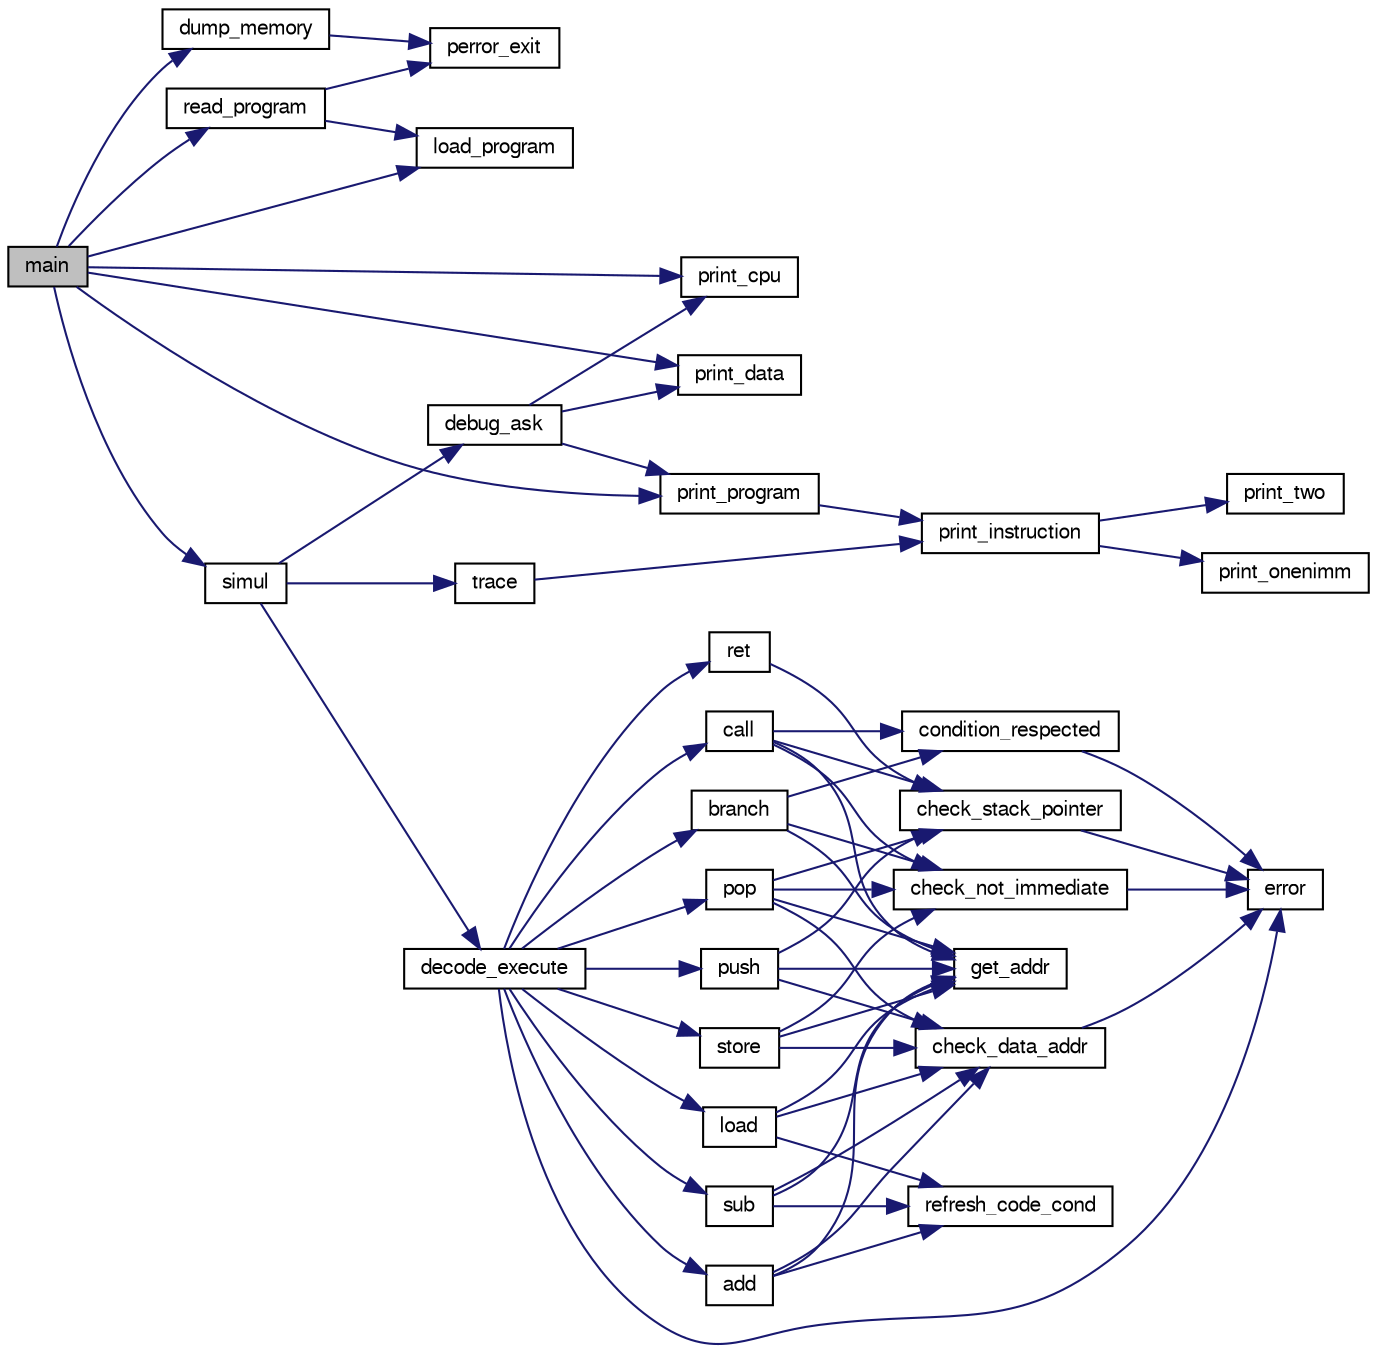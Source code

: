 digraph "main"
{
  edge [fontname="FreeSans",fontsize="10",labelfontname="FreeSans",labelfontsize="10"];
  node [fontname="FreeSans",fontsize="10",shape=record];
  rankdir="LR";
  Node1 [label="main",height=0.2,width=0.4,color="black", fillcolor="grey75", style="filled" fontcolor="black"];
  Node1 -> Node2 [color="midnightblue",fontsize="10",style="solid",fontname="FreeSans"];
  Node2 [label="dump_memory",height=0.2,width=0.4,color="black", fillcolor="white", style="filled",URL="$machine_8c.html#aa69650bbdba0125402a22c4451755412",tooltip="Affichage du programme et des données. "];
  Node2 -> Node3 [color="midnightblue",fontsize="10",style="solid",fontname="FreeSans"];
  Node3 [label="perror_exit",height=0.2,width=0.4,color="black", fillcolor="white", style="filled",URL="$machine_8c.html#a9e879c83d933651998a5fa76b18c753c",tooltip="Affichage d&#39;une erreur posix et sortie du programme. "];
  Node1 -> Node4 [color="midnightblue",fontsize="10",style="solid",fontname="FreeSans"];
  Node4 [label="load_program",height=0.2,width=0.4,color="black", fillcolor="white", style="filled",URL="$machine_8c.html#a9ac26e6f927cf2956823b4f9588d44df",tooltip="Chargement d&#39;un programme. "];
  Node1 -> Node5 [color="midnightblue",fontsize="10",style="solid",fontname="FreeSans"];
  Node5 [label="print_cpu",height=0.2,width=0.4,color="black", fillcolor="white", style="filled",URL="$machine_8c.html#a87cfff30238b966cfc3c0c416d7076e9",tooltip="Affichage des registres du CPU. "];
  Node1 -> Node6 [color="midnightblue",fontsize="10",style="solid",fontname="FreeSans"];
  Node6 [label="print_data",height=0.2,width=0.4,color="black", fillcolor="white", style="filled",URL="$machine_8c.html#a549be6eaf631d871e9357513c748640d",tooltip="Affichage des données du programme. "];
  Node1 -> Node7 [color="midnightblue",fontsize="10",style="solid",fontname="FreeSans"];
  Node7 [label="print_program",height=0.2,width=0.4,color="black", fillcolor="white", style="filled",URL="$machine_8c.html#aba3ce4987ef379073d9d3f31debf89e7",tooltip="Affichage des instructions du programme. "];
  Node7 -> Node8 [color="midnightblue",fontsize="10",style="solid",fontname="FreeSans"];
  Node8 [label="print_instruction",height=0.2,width=0.4,color="black", fillcolor="white", style="filled",URL="$instruction_8c.html#a437080d5e8c504588a47d0dba468492f",tooltip="Impression d&#39;une instruction sous forme lisible (désassemblage) "];
  Node8 -> Node9 [color="midnightblue",fontsize="10",style="solid",fontname="FreeSans"];
  Node9 [label="print_onenimm",height=0.2,width=0.4,color="black", fillcolor="white", style="filled",URL="$instruction_8c.html#a565009e44447ebfc415033b22cd1c686",tooltip="Impression d&#39;une instruction avec 1 arguments. "];
  Node8 -> Node10 [color="midnightblue",fontsize="10",style="solid",fontname="FreeSans"];
  Node10 [label="print_two",height=0.2,width=0.4,color="black", fillcolor="white", style="filled",URL="$instruction_8c.html#ac6005445c4b237f95e9380172baa4dde",tooltip="Impression d&#39;une instruction avec 2 arguments. "];
  Node1 -> Node11 [color="midnightblue",fontsize="10",style="solid",fontname="FreeSans"];
  Node11 [label="read_program",height=0.2,width=0.4,color="black", fillcolor="white", style="filled",URL="$machine_8c.html#ac59b88844961c2479108151e24dd555a",tooltip="Lecture d&#39;un programme depuis un fichier binaire. "];
  Node11 -> Node4 [color="midnightblue",fontsize="10",style="solid",fontname="FreeSans"];
  Node11 -> Node3 [color="midnightblue",fontsize="10",style="solid",fontname="FreeSans"];
  Node1 -> Node12 [color="midnightblue",fontsize="10",style="solid",fontname="FreeSans"];
  Node12 [label="simul",height=0.2,width=0.4,color="black", fillcolor="white", style="filled",URL="$machine_8c.html#ad0bfa0ce7434b963eea888d7b847ac3b",tooltip="Simulation. "];
  Node12 -> Node13 [color="midnightblue",fontsize="10",style="solid",fontname="FreeSans"];
  Node13 [label="debug_ask",height=0.2,width=0.4,color="black", fillcolor="white", style="filled",URL="$debug_8c.html#a3a88fdc680b7a1ae8c4c7c8ddee730ab",tooltip="Dialogue de mise au point interactive pour l&#39;instruction courante. "];
  Node13 -> Node5 [color="midnightblue",fontsize="10",style="solid",fontname="FreeSans"];
  Node13 -> Node6 [color="midnightblue",fontsize="10",style="solid",fontname="FreeSans"];
  Node13 -> Node7 [color="midnightblue",fontsize="10",style="solid",fontname="FreeSans"];
  Node12 -> Node14 [color="midnightblue",fontsize="10",style="solid",fontname="FreeSans"];
  Node14 [label="decode_execute",height=0.2,width=0.4,color="black", fillcolor="white", style="filled",URL="$exec_8c.html#a41471ced34d27777447c2609173af7de",tooltip="Décodage et exécution d&#39;une instruction. "];
  Node14 -> Node15 [color="midnightblue",fontsize="10",style="solid",fontname="FreeSans"];
  Node15 [label="add",height=0.2,width=0.4,color="black", fillcolor="white", style="filled",URL="$exec_8c.html#a7ee7713b6e85c2188ab02f2915de93f8",tooltip="Décodage et éxecution de l&#39;instruction ADD. "];
  Node15 -> Node16 [color="midnightblue",fontsize="10",style="solid",fontname="FreeSans"];
  Node16 [label="check_data_addr",height=0.2,width=0.4,color="black", fillcolor="white", style="filled",URL="$exec_8c.html#a1b19957c8ac7dd391d06624309eb18be",tooltip="Vérifie qu&#39;on n&#39;a pas d&#39;erreur de segmentation dans la pile de donnée. "];
  Node16 -> Node17 [color="midnightblue",fontsize="10",style="solid",fontname="FreeSans"];
  Node17 [label="error",height=0.2,width=0.4,color="black", fillcolor="white", style="filled",URL="$error_8c.html#a531bb138b38aef758b45a442aa53938a",tooltip="Affichage d&#39;une erreur et fin du simulateur. "];
  Node15 -> Node18 [color="midnightblue",fontsize="10",style="solid",fontname="FreeSans"];
  Node18 [label="get_addr",height=0.2,width=0.4,color="black", fillcolor="white", style="filled",URL="$exec_8c.html#a9369d8b1809f362e5673d5a88ea53383"];
  Node15 -> Node19 [color="midnightblue",fontsize="10",style="solid",fontname="FreeSans"];
  Node19 [label="refresh_code_cond",height=0.2,width=0.4,color="black", fillcolor="white", style="filled",URL="$exec_8c.html#a7256733a37515438999c273c98b7ad3a",tooltip="Met à jour le code condition selon la valeur de registre. "];
  Node14 -> Node20 [color="midnightblue",fontsize="10",style="solid",fontname="FreeSans"];
  Node20 [label="branch",height=0.2,width=0.4,color="black", fillcolor="white", style="filled",URL="$exec_8c.html#a16b312c92b0fbfd48a29322bb499b737",tooltip="Décodage et éxecution de l&#39;instruction BRANCH. "];
  Node20 -> Node21 [color="midnightblue",fontsize="10",style="solid",fontname="FreeSans"];
  Node21 [label="check_not_immediate",height=0.2,width=0.4,color="black", fillcolor="white", style="filled",URL="$exec_8c.html#a904e57fd35e1c714a08ec8e84b3b6bf7",tooltip="Contrôle que l&#39;instruction n&#39;est pas immédiate. "];
  Node21 -> Node17 [color="midnightblue",fontsize="10",style="solid",fontname="FreeSans"];
  Node20 -> Node22 [color="midnightblue",fontsize="10",style="solid",fontname="FreeSans"];
  Node22 [label="condition_respected",height=0.2,width=0.4,color="black", fillcolor="white", style="filled",URL="$exec_8c.html#a0b06e1f7d6189551ede2f91fad495577",tooltip="Contrôle si la condition de branchement C est respectée. "];
  Node22 -> Node17 [color="midnightblue",fontsize="10",style="solid",fontname="FreeSans"];
  Node20 -> Node18 [color="midnightblue",fontsize="10",style="solid",fontname="FreeSans"];
  Node14 -> Node23 [color="midnightblue",fontsize="10",style="solid",fontname="FreeSans"];
  Node23 [label="call",height=0.2,width=0.4,color="black", fillcolor="white", style="filled",URL="$exec_8c.html#ae92e2b60b587827a53e9eeda2d1ce875",tooltip="Décodage et éxecution de l&#39;instruction CALL. "];
  Node23 -> Node21 [color="midnightblue",fontsize="10",style="solid",fontname="FreeSans"];
  Node23 -> Node24 [color="midnightblue",fontsize="10",style="solid",fontname="FreeSans"];
  Node24 [label="check_stack_pointer",height=0.2,width=0.4,color="black", fillcolor="white", style="filled",URL="$exec_8c.html#aeefa09ce301537e7637b9a9c24a5febd",tooltip="Contrôle que le sommet de pile est valide. "];
  Node24 -> Node17 [color="midnightblue",fontsize="10",style="solid",fontname="FreeSans"];
  Node23 -> Node22 [color="midnightblue",fontsize="10",style="solid",fontname="FreeSans"];
  Node23 -> Node18 [color="midnightblue",fontsize="10",style="solid",fontname="FreeSans"];
  Node14 -> Node17 [color="midnightblue",fontsize="10",style="solid",fontname="FreeSans"];
  Node14 -> Node25 [color="midnightblue",fontsize="10",style="solid",fontname="FreeSans"];
  Node25 [label="load",height=0.2,width=0.4,color="black", fillcolor="white", style="filled",URL="$exec_8c.html#a3ffc341e4de6e5d18c2aaa75bb1d1bd4",tooltip="Ensemble des instructions avec opérations. "];
  Node25 -> Node16 [color="midnightblue",fontsize="10",style="solid",fontname="FreeSans"];
  Node25 -> Node18 [color="midnightblue",fontsize="10",style="solid",fontname="FreeSans"];
  Node25 -> Node19 [color="midnightblue",fontsize="10",style="solid",fontname="FreeSans"];
  Node14 -> Node26 [color="midnightblue",fontsize="10",style="solid",fontname="FreeSans"];
  Node26 [label="pop",height=0.2,width=0.4,color="black", fillcolor="white", style="filled",URL="$exec_8c.html#aee15e6caec7d046384f6c7832fd5f8b1",tooltip="Décodage et éxecution de l&#39;instruction POP. "];
  Node26 -> Node16 [color="midnightblue",fontsize="10",style="solid",fontname="FreeSans"];
  Node26 -> Node21 [color="midnightblue",fontsize="10",style="solid",fontname="FreeSans"];
  Node26 -> Node24 [color="midnightblue",fontsize="10",style="solid",fontname="FreeSans"];
  Node26 -> Node18 [color="midnightblue",fontsize="10",style="solid",fontname="FreeSans"];
  Node14 -> Node27 [color="midnightblue",fontsize="10",style="solid",fontname="FreeSans"];
  Node27 [label="push",height=0.2,width=0.4,color="black", fillcolor="white", style="filled",URL="$exec_8c.html#a8ffee845fd1b2304ae12874ab95b13a3",tooltip="Décodage et éxecution de l&#39;instruction PUSH. "];
  Node27 -> Node16 [color="midnightblue",fontsize="10",style="solid",fontname="FreeSans"];
  Node27 -> Node24 [color="midnightblue",fontsize="10",style="solid",fontname="FreeSans"];
  Node27 -> Node18 [color="midnightblue",fontsize="10",style="solid",fontname="FreeSans"];
  Node14 -> Node28 [color="midnightblue",fontsize="10",style="solid",fontname="FreeSans"];
  Node28 [label="ret",height=0.2,width=0.4,color="black", fillcolor="white", style="filled",URL="$exec_8c.html#acfdb4470feb4f92a231c3314185c9f4a",tooltip="Décodage et éxecution de l&#39;instruction RET. "];
  Node28 -> Node24 [color="midnightblue",fontsize="10",style="solid",fontname="FreeSans"];
  Node14 -> Node29 [color="midnightblue",fontsize="10",style="solid",fontname="FreeSans"];
  Node29 [label="store",height=0.2,width=0.4,color="black", fillcolor="white", style="filled",URL="$exec_8c.html#a4f4f15617a93854e66e215b1b5976385",tooltip="Décodage et éxecution de l&#39;instruction STORE. "];
  Node29 -> Node16 [color="midnightblue",fontsize="10",style="solid",fontname="FreeSans"];
  Node29 -> Node21 [color="midnightblue",fontsize="10",style="solid",fontname="FreeSans"];
  Node29 -> Node18 [color="midnightblue",fontsize="10",style="solid",fontname="FreeSans"];
  Node14 -> Node30 [color="midnightblue",fontsize="10",style="solid",fontname="FreeSans"];
  Node30 [label="sub",height=0.2,width=0.4,color="black", fillcolor="white", style="filled",URL="$exec_8c.html#a3f80bd12c3f294a72d93d559f5c238ca",tooltip="Décodage et éxecution de l&#39;instruction SUB. "];
  Node30 -> Node16 [color="midnightblue",fontsize="10",style="solid",fontname="FreeSans"];
  Node30 -> Node18 [color="midnightblue",fontsize="10",style="solid",fontname="FreeSans"];
  Node30 -> Node19 [color="midnightblue",fontsize="10",style="solid",fontname="FreeSans"];
  Node12 -> Node31 [color="midnightblue",fontsize="10",style="solid",fontname="FreeSans"];
  Node31 [label="trace",height=0.2,width=0.4,color="black", fillcolor="white", style="filled",URL="$exec_8c.html#aae353f8fd7ccdbebd6c37fc0f75d12d3",tooltip="Trace de l&#39;exécution. "];
  Node31 -> Node8 [color="midnightblue",fontsize="10",style="solid",fontname="FreeSans"];
}
